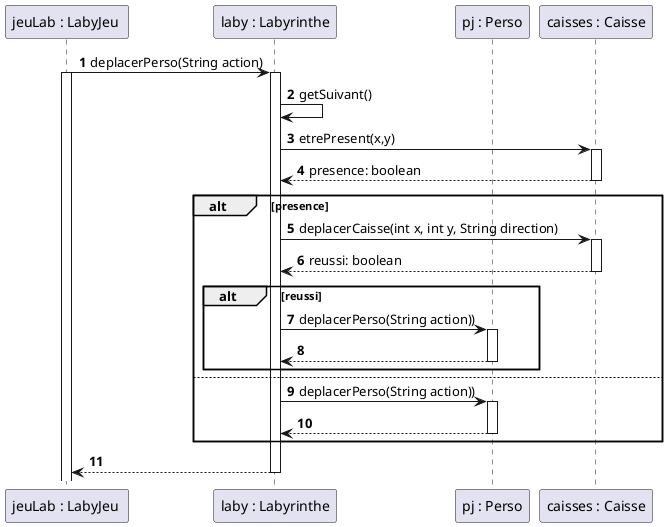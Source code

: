 @startuml
'https://plantuml.com/sequence-diagram
participant "jeuLab : LabyJeu " as lj
participant "laby : Labyrinthe" as l
participant "pj : Perso" as p
participant "caisses : Caisse" as c


autonumber




lj -> l : deplacerPerso(String action)
activate lj
activate l
l -> l : getSuivant()
l -> c : etrePresent(x,y)
activate c
l <-- c : presence: boolean
deactivate c

alt presence
    l -> c : deplacerCaisse(int x, int y, String direction)
    activate c
    l <-- c : reussi: boolean
    deactivate c
        alt reussi
            l -> p : deplacerPerso(String action))
            activate p
            l <-- p
            deactivate p
        end
else

    l -> p : deplacerPerso(String action))
    activate p
    l <-- p
    deactivate p
end

lj <-- l
deactivate l



@enduml